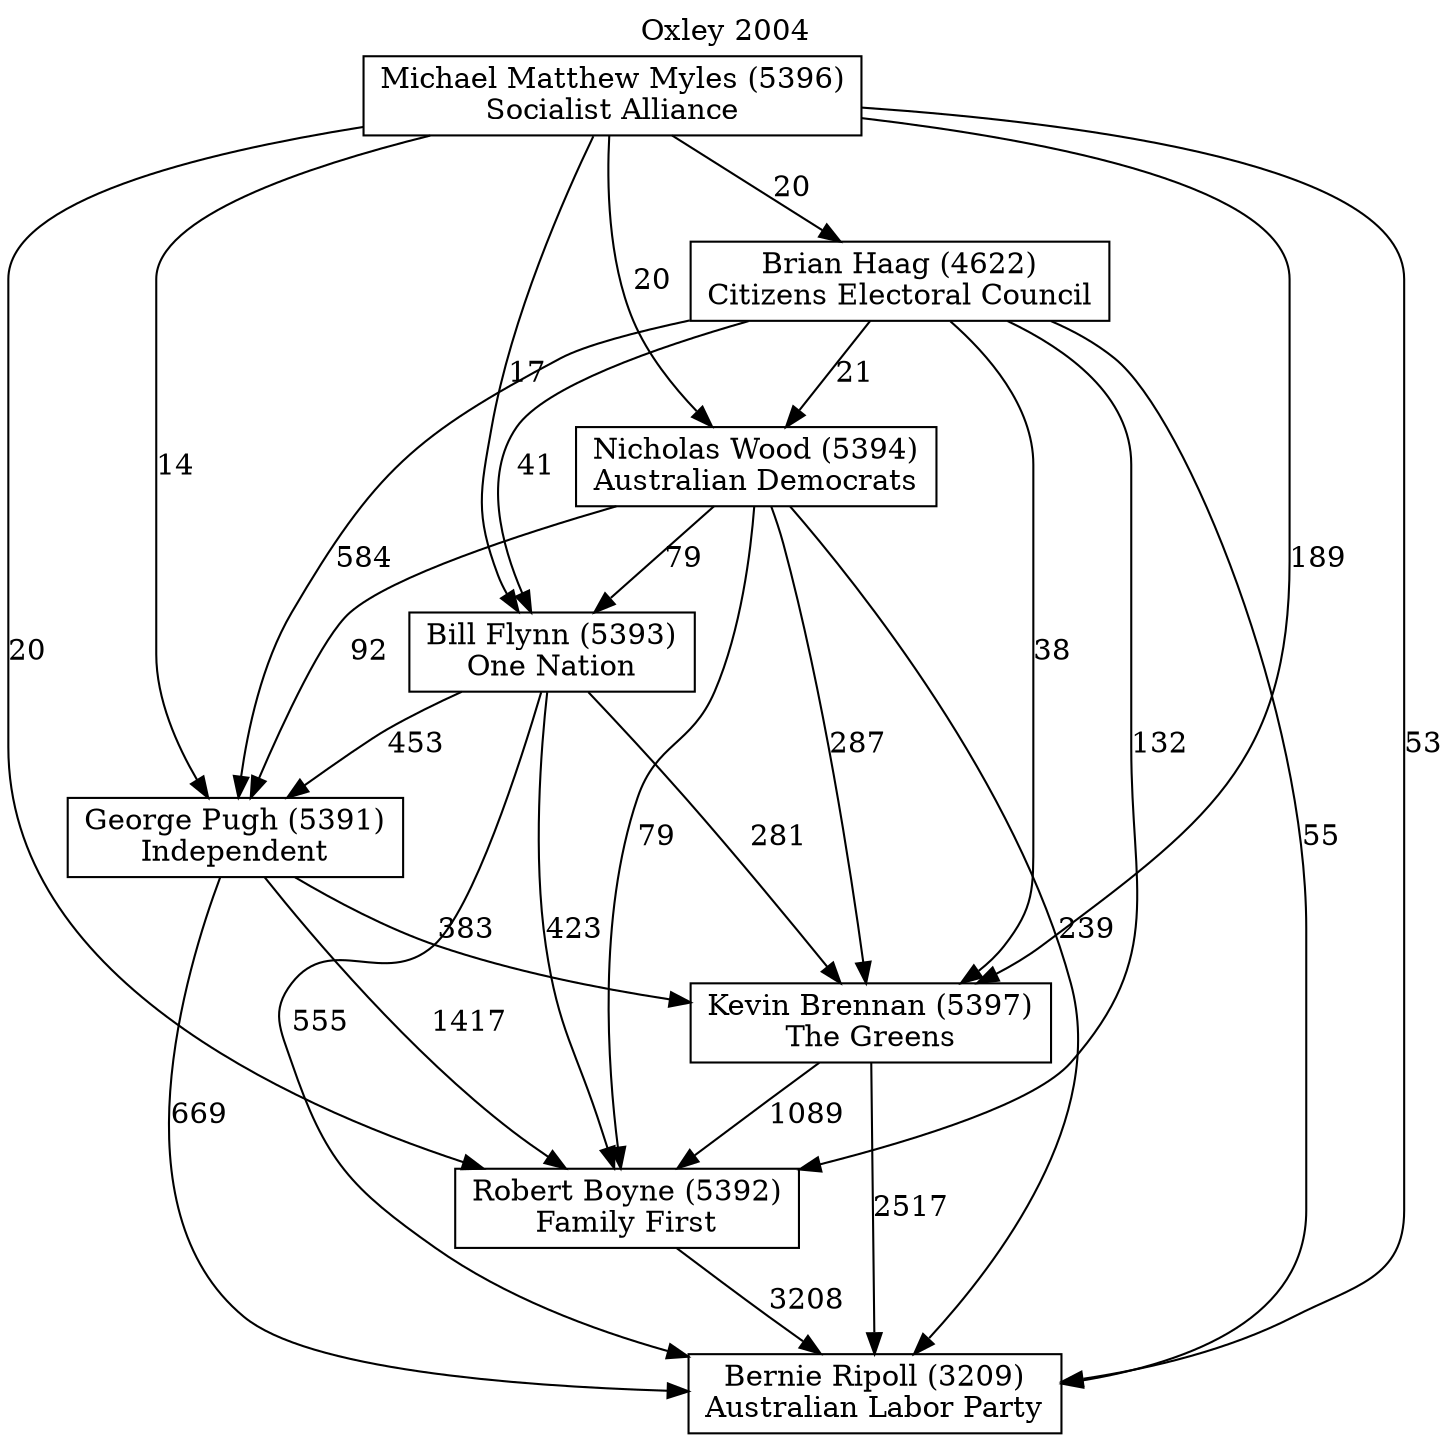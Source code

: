 // House preference flow
digraph "Bernie Ripoll (3209)_Oxley_2004" {
	graph [label="Oxley 2004" labelloc=t mclimit=10]
	node [shape=box]
	"Bernie Ripoll (3209)" [label="Bernie Ripoll (3209)
Australian Labor Party"]
	"Robert Boyne (5392)" [label="Robert Boyne (5392)
Family First"]
	"Kevin Brennan (5397)" [label="Kevin Brennan (5397)
The Greens"]
	"George Pugh (5391)" [label="George Pugh (5391)
Independent"]
	"Bill Flynn (5393)" [label="Bill Flynn (5393)
One Nation"]
	"Nicholas Wood (5394)" [label="Nicholas Wood (5394)
Australian Democrats"]
	"Brian Haag (4622)" [label="Brian Haag (4622)
Citizens Electoral Council"]
	"Michael Matthew Myles (5396)" [label="Michael Matthew Myles (5396)
Socialist Alliance"]
	"Robert Boyne (5392)" -> "Bernie Ripoll (3209)" [label=3208]
	"Kevin Brennan (5397)" -> "Robert Boyne (5392)" [label=1089]
	"George Pugh (5391)" -> "Kevin Brennan (5397)" [label=383]
	"Bill Flynn (5393)" -> "George Pugh (5391)" [label=453]
	"Nicholas Wood (5394)" -> "Bill Flynn (5393)" [label=79]
	"Brian Haag (4622)" -> "Nicholas Wood (5394)" [label=21]
	"Michael Matthew Myles (5396)" -> "Brian Haag (4622)" [label=20]
	"Kevin Brennan (5397)" -> "Bernie Ripoll (3209)" [label=2517]
	"George Pugh (5391)" -> "Bernie Ripoll (3209)" [label=669]
	"Bill Flynn (5393)" -> "Bernie Ripoll (3209)" [label=555]
	"Nicholas Wood (5394)" -> "Bernie Ripoll (3209)" [label=239]
	"Brian Haag (4622)" -> "Bernie Ripoll (3209)" [label=55]
	"Michael Matthew Myles (5396)" -> "Bernie Ripoll (3209)" [label=53]
	"Michael Matthew Myles (5396)" -> "Nicholas Wood (5394)" [label=20]
	"Brian Haag (4622)" -> "Bill Flynn (5393)" [label=41]
	"Michael Matthew Myles (5396)" -> "Bill Flynn (5393)" [label=17]
	"Nicholas Wood (5394)" -> "George Pugh (5391)" [label=92]
	"Brian Haag (4622)" -> "George Pugh (5391)" [label=584]
	"Michael Matthew Myles (5396)" -> "George Pugh (5391)" [label=14]
	"Bill Flynn (5393)" -> "Kevin Brennan (5397)" [label=281]
	"Nicholas Wood (5394)" -> "Kevin Brennan (5397)" [label=287]
	"Brian Haag (4622)" -> "Kevin Brennan (5397)" [label=38]
	"Michael Matthew Myles (5396)" -> "Kevin Brennan (5397)" [label=189]
	"George Pugh (5391)" -> "Robert Boyne (5392)" [label=1417]
	"Bill Flynn (5393)" -> "Robert Boyne (5392)" [label=423]
	"Nicholas Wood (5394)" -> "Robert Boyne (5392)" [label=79]
	"Brian Haag (4622)" -> "Robert Boyne (5392)" [label=132]
	"Michael Matthew Myles (5396)" -> "Robert Boyne (5392)" [label=20]
}
